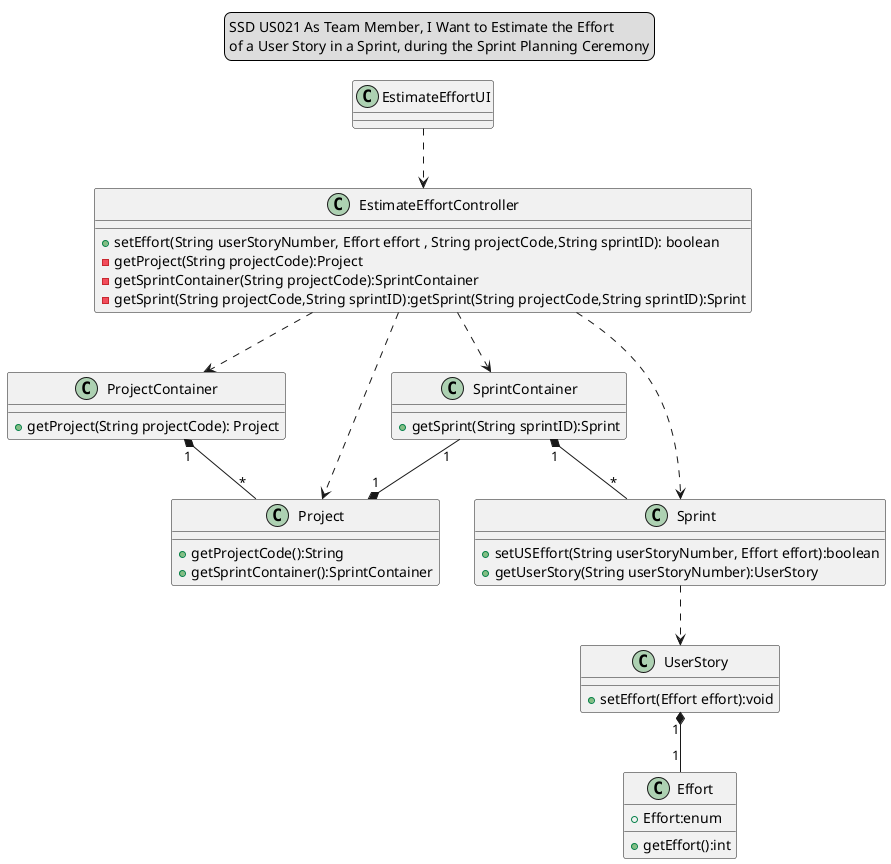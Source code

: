 @startuml

legend top
SSD US021 As Team Member, I Want to Estimate the Effort
of a User Story in a Sprint, during the Sprint Planning Ceremony
end legend

EstimateEffortUI..>EstimateEffortController
EstimateEffortController..>ProjectContainer
ProjectContainer"1"*--"*"Project
SprintContainer"1"--*"1"Project
SprintContainer"1"*--"*"Sprint
EstimateEffortController..>Project
EstimateEffortController..>SprintContainer
EstimateEffortController..>Sprint
Sprint..>UserStory
UserStory"1"*--"1"Effort

class EstimateEffortUI{
}

class EstimateEffortController {
+setEffort(String userStoryNumber, Effort effort , String projectCode,String sprintID): boolean
-getProject(String projectCode):Project
-getSprintContainer(String projectCode):SprintContainer
-getSprint(String projectCode,String sprintID):getSprint(String projectCode,String sprintID):Sprint
}

class ProjectContainer{
+getProject(String projectCode): Project
}

class Project{
+getProjectCode():String
+getSprintContainer():SprintContainer
}

class SprintContainer{
+getSprint(String sprintID):Sprint
}

class Sprint{
+setUSEffort(String userStoryNumber, Effort effort):boolean
+getUserStory(String userStoryNumber):UserStory
}

class UserStory{
+setEffort(Effort effort):void
}

class Effort{
+getEffort():int
+Effort:enum
}




@enduml